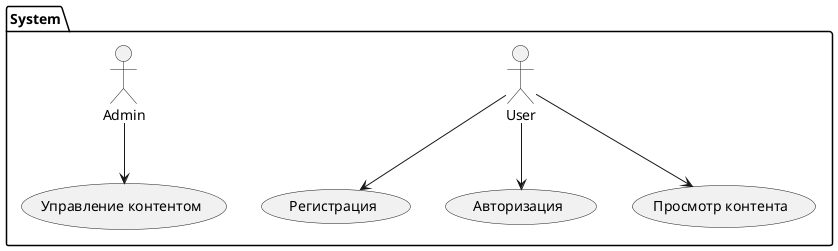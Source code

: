 @startuml

'Определение границы системы
package System {

  'Определение актеров
  actor User
  actor Admin

  'Определение вариантов использования
  usecase "Регистрация" as UC1
  usecase "Авторизация" as UC2
  usecase "Просмотр контента" as UC3
  usecase "Управление контентом" as UC4

  'Связи между актерами и вариантами использования
  User --> UC1
  User --> UC2
  User --> UC3
  Admin --> UC4

}

@enduml